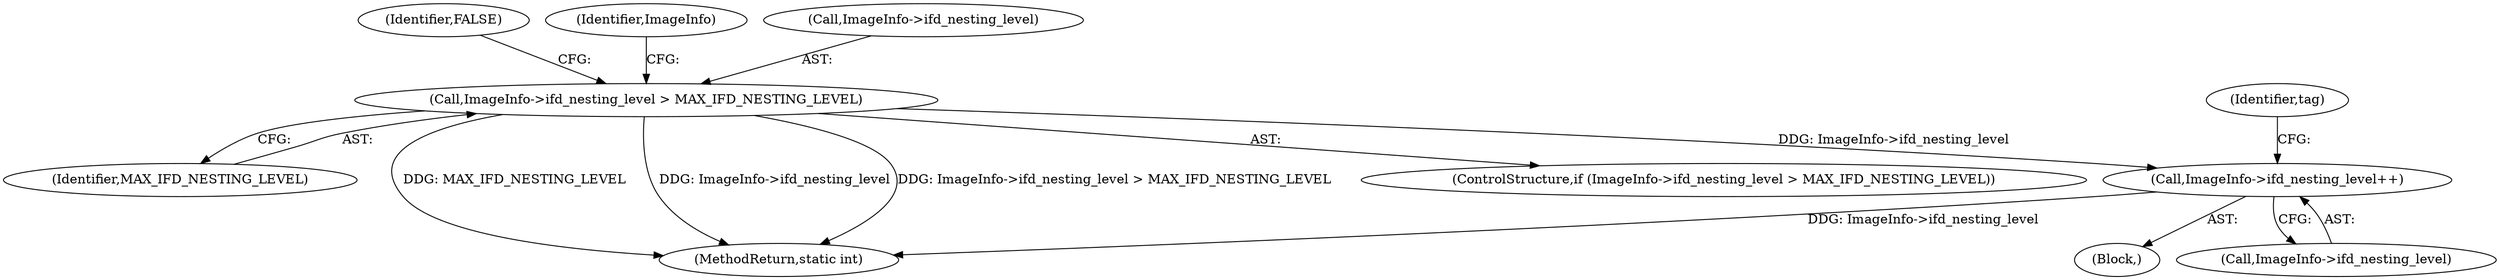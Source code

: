 digraph "0_php_082aecfc3a753ad03be82cf14f03ac065723ec92_0@pointer" {
"1000170" [label="(Call,ImageInfo->ifd_nesting_level++)"];
"1000162" [label="(Call,ImageInfo->ifd_nesting_level > MAX_IFD_NESTING_LEVEL)"];
"1000141" [label="(Block,)"];
"1000166" [label="(Identifier,MAX_IFD_NESTING_LEVEL)"];
"1000797" [label="(MethodReturn,static int)"];
"1000162" [label="(Call,ImageInfo->ifd_nesting_level > MAX_IFD_NESTING_LEVEL)"];
"1000171" [label="(Call,ImageInfo->ifd_nesting_level)"];
"1000170" [label="(Call,ImageInfo->ifd_nesting_level++)"];
"1000169" [label="(Identifier,FALSE)"];
"1000175" [label="(Identifier,tag)"];
"1000172" [label="(Identifier,ImageInfo)"];
"1000161" [label="(ControlStructure,if (ImageInfo->ifd_nesting_level > MAX_IFD_NESTING_LEVEL))"];
"1000163" [label="(Call,ImageInfo->ifd_nesting_level)"];
"1000170" -> "1000141"  [label="AST: "];
"1000170" -> "1000171"  [label="CFG: "];
"1000171" -> "1000170"  [label="AST: "];
"1000175" -> "1000170"  [label="CFG: "];
"1000170" -> "1000797"  [label="DDG: ImageInfo->ifd_nesting_level"];
"1000162" -> "1000170"  [label="DDG: ImageInfo->ifd_nesting_level"];
"1000162" -> "1000161"  [label="AST: "];
"1000162" -> "1000166"  [label="CFG: "];
"1000163" -> "1000162"  [label="AST: "];
"1000166" -> "1000162"  [label="AST: "];
"1000169" -> "1000162"  [label="CFG: "];
"1000172" -> "1000162"  [label="CFG: "];
"1000162" -> "1000797"  [label="DDG: MAX_IFD_NESTING_LEVEL"];
"1000162" -> "1000797"  [label="DDG: ImageInfo->ifd_nesting_level"];
"1000162" -> "1000797"  [label="DDG: ImageInfo->ifd_nesting_level > MAX_IFD_NESTING_LEVEL"];
}
